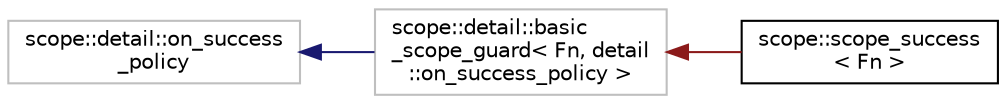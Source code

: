 digraph "Graphical Class Hierarchy"
{
  edge [fontname="Helvetica",fontsize="10",labelfontname="Helvetica",labelfontsize="10"];
  node [fontname="Helvetica",fontsize="10",shape=record];
  rankdir="LR";
  Node1 [label="scope::detail::on_success\l_policy",height=0.2,width=0.4,color="grey75", fillcolor="white", style="filled"];
  Node1 -> Node2 [dir="back",color="midnightblue",fontsize="10",style="solid",fontname="Helvetica"];
  Node2 [label="scope::detail::basic\l_scope_guard\< Fn, detail\l::on_success_policy \>",height=0.2,width=0.4,color="grey75", fillcolor="white", style="filled"];
  Node2 -> Node3 [dir="back",color="firebrick4",fontsize="10",style="solid",fontname="Helvetica"];
  Node3 [label="scope::scope_success\l\< Fn \>",height=0.2,width=0.4,color="black", fillcolor="white", style="filled",URL="$de/d44/classscope_1_1scope__success.html",tooltip="An exit handler for handling non-throwing cases. "];
}
